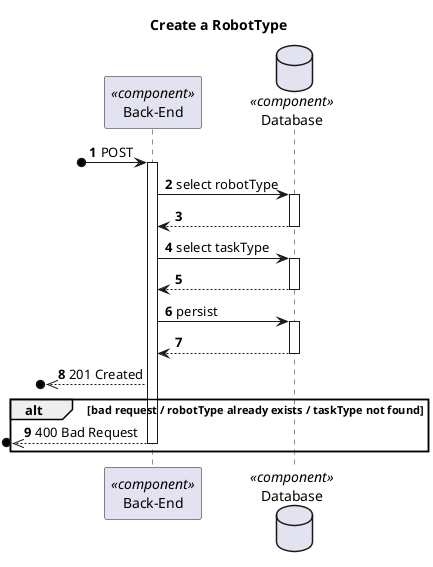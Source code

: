 @startuml Process View - Level 3

autonumber
skinparam packageStyle rect

title Create a RobotType

participant "Back-End" as BE <<component>>
database "Database" as DB <<component>>

?o-> BE : POST

activate BE

BE -> DB : select robotType
activate DB
DB --> BE
deactivate DB

BE -> DB : select taskType
activate DB
DB --> BE
deactivate DB


BE -> DB : persist
activate DB
DB --> BE
deactivate DB

?o<<-- BE : 201 Created

alt bad request / robotType already exists / taskType not found
?o<<-- BE : 400 Bad Request
deactivate BE
end

@enduml

